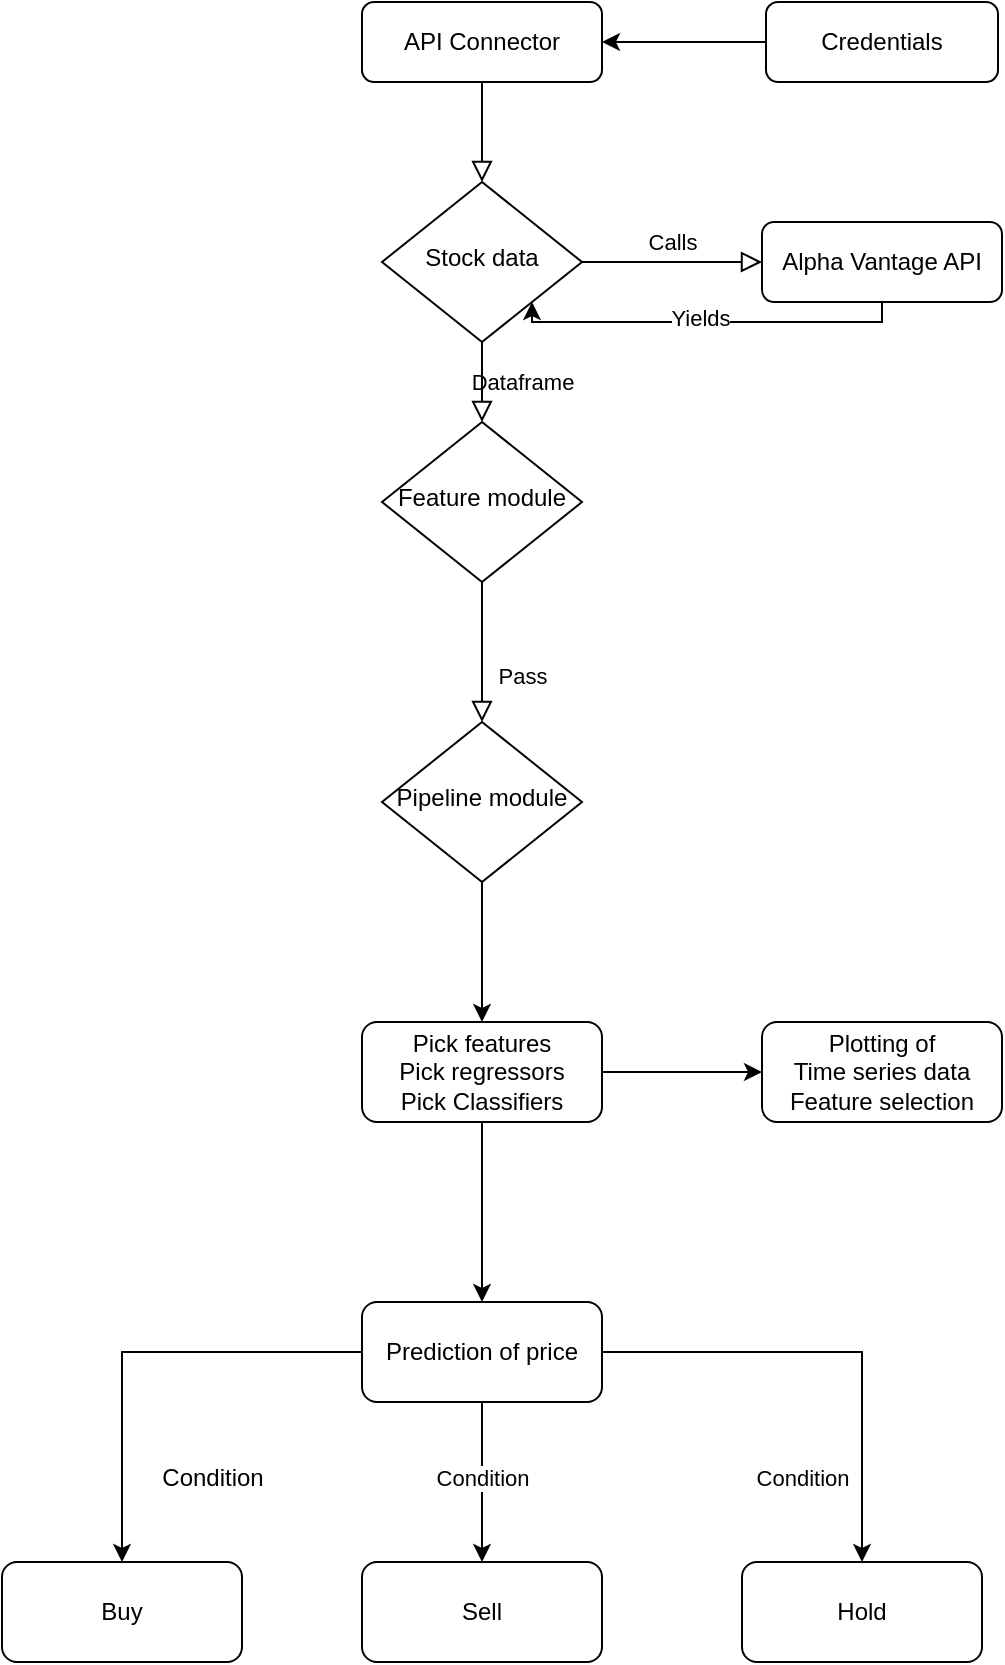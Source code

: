 <mxfile version="13.0.1" type="device"><diagram id="C5RBs43oDa-KdzZeNtuy" name="Page-1"><mxGraphModel dx="1160" dy="618" grid="1" gridSize="10" guides="1" tooltips="1" connect="1" arrows="1" fold="1" page="1" pageScale="1" pageWidth="827" pageHeight="1169" math="0" shadow="0"><root><mxCell id="WIyWlLk6GJQsqaUBKTNV-0"/><mxCell id="WIyWlLk6GJQsqaUBKTNV-1" parent="WIyWlLk6GJQsqaUBKTNV-0"/><mxCell id="WIyWlLk6GJQsqaUBKTNV-2" value="" style="rounded=0;html=1;jettySize=auto;orthogonalLoop=1;fontSize=11;endArrow=block;endFill=0;endSize=8;strokeWidth=1;shadow=0;labelBackgroundColor=none;edgeStyle=orthogonalEdgeStyle;" parent="WIyWlLk6GJQsqaUBKTNV-1" source="WIyWlLk6GJQsqaUBKTNV-3" target="WIyWlLk6GJQsqaUBKTNV-6" edge="1"><mxGeometry relative="1" as="geometry"/></mxCell><mxCell id="WIyWlLk6GJQsqaUBKTNV-3" value="API Connector" style="rounded=1;whiteSpace=wrap;html=1;fontSize=12;glass=0;strokeWidth=1;shadow=0;" parent="WIyWlLk6GJQsqaUBKTNV-1" vertex="1"><mxGeometry x="260" y="80" width="120" height="40" as="geometry"/></mxCell><mxCell id="WIyWlLk6GJQsqaUBKTNV-4" value="Dataframe" style="rounded=0;html=1;jettySize=auto;orthogonalLoop=1;fontSize=11;endArrow=block;endFill=0;endSize=8;strokeWidth=1;shadow=0;labelBackgroundColor=none;edgeStyle=orthogonalEdgeStyle;" parent="WIyWlLk6GJQsqaUBKTNV-1" source="WIyWlLk6GJQsqaUBKTNV-6" target="WIyWlLk6GJQsqaUBKTNV-10" edge="1"><mxGeometry y="20" relative="1" as="geometry"><mxPoint as="offset"/></mxGeometry></mxCell><mxCell id="WIyWlLk6GJQsqaUBKTNV-5" value="Calls" style="edgeStyle=orthogonalEdgeStyle;rounded=0;html=1;jettySize=auto;orthogonalLoop=1;fontSize=11;endArrow=block;endFill=0;endSize=8;strokeWidth=1;shadow=0;labelBackgroundColor=none;" parent="WIyWlLk6GJQsqaUBKTNV-1" source="WIyWlLk6GJQsqaUBKTNV-6" target="WIyWlLk6GJQsqaUBKTNV-7" edge="1"><mxGeometry y="10" relative="1" as="geometry"><mxPoint as="offset"/></mxGeometry></mxCell><mxCell id="WIyWlLk6GJQsqaUBKTNV-6" value="Stock data" style="rhombus;whiteSpace=wrap;html=1;shadow=0;fontFamily=Helvetica;fontSize=12;align=center;strokeWidth=1;spacing=6;spacingTop=-4;" parent="WIyWlLk6GJQsqaUBKTNV-1" vertex="1"><mxGeometry x="270" y="170" width="100" height="80" as="geometry"/></mxCell><mxCell id="ptSIjkcCYwwadencMLN_-3" value="" style="edgeStyle=orthogonalEdgeStyle;rounded=0;orthogonalLoop=1;jettySize=auto;html=1;entryX=1;entryY=1;entryDx=0;entryDy=0;" edge="1" parent="WIyWlLk6GJQsqaUBKTNV-1" source="WIyWlLk6GJQsqaUBKTNV-7" target="WIyWlLk6GJQsqaUBKTNV-6"><mxGeometry relative="1" as="geometry"><Array as="points"><mxPoint x="440" y="240"/><mxPoint x="245" y="240"/></Array></mxGeometry></mxCell><mxCell id="ptSIjkcCYwwadencMLN_-4" value="Yields" style="edgeLabel;html=1;align=center;verticalAlign=middle;resizable=0;points=[];" vertex="1" connectable="0" parent="ptSIjkcCYwwadencMLN_-3"><mxGeometry x="0.042" y="-2" relative="1" as="geometry"><mxPoint as="offset"/></mxGeometry></mxCell><mxCell id="WIyWlLk6GJQsqaUBKTNV-7" value="Alpha Vantage API" style="rounded=1;whiteSpace=wrap;html=1;fontSize=12;glass=0;strokeWidth=1;shadow=0;" parent="WIyWlLk6GJQsqaUBKTNV-1" vertex="1"><mxGeometry x="460" y="190" width="120" height="40" as="geometry"/></mxCell><mxCell id="WIyWlLk6GJQsqaUBKTNV-8" value="Pass" style="rounded=0;html=1;jettySize=auto;orthogonalLoop=1;fontSize=11;endArrow=block;endFill=0;endSize=8;strokeWidth=1;shadow=0;labelBackgroundColor=none;edgeStyle=orthogonalEdgeStyle;entryX=0.5;entryY=0;entryDx=0;entryDy=0;" parent="WIyWlLk6GJQsqaUBKTNV-1" source="WIyWlLk6GJQsqaUBKTNV-10" target="ptSIjkcCYwwadencMLN_-6" edge="1"><mxGeometry x="0.333" y="20" relative="1" as="geometry"><mxPoint as="offset"/><mxPoint x="220" y="430" as="targetPoint"/></mxGeometry></mxCell><mxCell id="WIyWlLk6GJQsqaUBKTNV-10" value="Feature module" style="rhombus;whiteSpace=wrap;html=1;shadow=0;fontFamily=Helvetica;fontSize=12;align=center;strokeWidth=1;spacing=6;spacingTop=-4;" parent="WIyWlLk6GJQsqaUBKTNV-1" vertex="1"><mxGeometry x="270" y="290" width="100" height="80" as="geometry"/></mxCell><mxCell id="ptSIjkcCYwwadencMLN_-2" value="" style="edgeStyle=orthogonalEdgeStyle;rounded=0;orthogonalLoop=1;jettySize=auto;html=1;" edge="1" parent="WIyWlLk6GJQsqaUBKTNV-1" source="ptSIjkcCYwwadencMLN_-1" target="WIyWlLk6GJQsqaUBKTNV-3"><mxGeometry relative="1" as="geometry"/></mxCell><mxCell id="ptSIjkcCYwwadencMLN_-1" value="Credentials" style="rounded=1;whiteSpace=wrap;html=1;fillColor=none;" vertex="1" parent="WIyWlLk6GJQsqaUBKTNV-1"><mxGeometry x="462" y="80" width="116" height="40" as="geometry"/></mxCell><mxCell id="ptSIjkcCYwwadencMLN_-8" value="" style="edgeStyle=orthogonalEdgeStyle;rounded=0;orthogonalLoop=1;jettySize=auto;html=1;entryX=0.5;entryY=0;entryDx=0;entryDy=0;" edge="1" parent="WIyWlLk6GJQsqaUBKTNV-1" source="ptSIjkcCYwwadencMLN_-6" target="ptSIjkcCYwwadencMLN_-9"><mxGeometry relative="1" as="geometry"><mxPoint x="220" y="600" as="targetPoint"/></mxGeometry></mxCell><mxCell id="ptSIjkcCYwwadencMLN_-6" value="Pipeline module" style="rhombus;whiteSpace=wrap;html=1;shadow=0;fontFamily=Helvetica;fontSize=12;align=center;strokeWidth=1;spacing=6;spacingTop=-4;" vertex="1" parent="WIyWlLk6GJQsqaUBKTNV-1"><mxGeometry x="270" y="440" width="100" height="80" as="geometry"/></mxCell><mxCell id="ptSIjkcCYwwadencMLN_-11" value="" style="edgeStyle=orthogonalEdgeStyle;rounded=0;orthogonalLoop=1;jettySize=auto;html=1;" edge="1" parent="WIyWlLk6GJQsqaUBKTNV-1" source="ptSIjkcCYwwadencMLN_-9" target="ptSIjkcCYwwadencMLN_-10"><mxGeometry relative="1" as="geometry"/></mxCell><mxCell id="ptSIjkcCYwwadencMLN_-13" value="" style="edgeStyle=orthogonalEdgeStyle;rounded=0;orthogonalLoop=1;jettySize=auto;html=1;" edge="1" parent="WIyWlLk6GJQsqaUBKTNV-1" source="ptSIjkcCYwwadencMLN_-9" target="ptSIjkcCYwwadencMLN_-12"><mxGeometry relative="1" as="geometry"/></mxCell><mxCell id="ptSIjkcCYwwadencMLN_-9" value="&lt;div&gt;Pick features&lt;/div&gt;&lt;div&gt;Pick regressors&lt;/div&gt;&lt;div&gt;Pick Classifiers&lt;br&gt;&lt;/div&gt;" style="rounded=1;whiteSpace=wrap;html=1;fillColor=none;" vertex="1" parent="WIyWlLk6GJQsqaUBKTNV-1"><mxGeometry x="260" y="590" width="120" height="50" as="geometry"/></mxCell><mxCell id="ptSIjkcCYwwadencMLN_-15" value="" style="edgeStyle=orthogonalEdgeStyle;rounded=0;orthogonalLoop=1;jettySize=auto;html=1;" edge="1" parent="WIyWlLk6GJQsqaUBKTNV-1" source="ptSIjkcCYwwadencMLN_-12" target="ptSIjkcCYwwadencMLN_-14"><mxGeometry relative="1" as="geometry"/></mxCell><mxCell id="ptSIjkcCYwwadencMLN_-21" value="Condition" style="edgeLabel;html=1;align=center;verticalAlign=middle;resizable=0;points=[];" vertex="1" connectable="0" parent="ptSIjkcCYwwadencMLN_-15"><mxGeometry y="3" relative="1" as="geometry"><mxPoint x="-3" y="-2" as="offset"/></mxGeometry></mxCell><mxCell id="ptSIjkcCYwwadencMLN_-17" value="" style="edgeStyle=orthogonalEdgeStyle;rounded=0;orthogonalLoop=1;jettySize=auto;html=1;" edge="1" parent="WIyWlLk6GJQsqaUBKTNV-1" source="ptSIjkcCYwwadencMLN_-12" target="ptSIjkcCYwwadencMLN_-16"><mxGeometry relative="1" as="geometry"/></mxCell><mxCell id="ptSIjkcCYwwadencMLN_-19" value="" style="edgeStyle=orthogonalEdgeStyle;rounded=0;orthogonalLoop=1;jettySize=auto;html=1;" edge="1" parent="WIyWlLk6GJQsqaUBKTNV-1" source="ptSIjkcCYwwadencMLN_-12" target="ptSIjkcCYwwadencMLN_-18"><mxGeometry relative="1" as="geometry"/></mxCell><mxCell id="ptSIjkcCYwwadencMLN_-22" value="Condition" style="edgeLabel;html=1;align=center;verticalAlign=middle;resizable=0;points=[];" vertex="1" connectable="0" parent="ptSIjkcCYwwadencMLN_-19"><mxGeometry x="0.557" y="1" relative="1" as="geometry"><mxPoint x="-31" y="10" as="offset"/></mxGeometry></mxCell><mxCell id="ptSIjkcCYwwadencMLN_-12" value="Prediction of price" style="rounded=1;whiteSpace=wrap;html=1;fillColor=none;" vertex="1" parent="WIyWlLk6GJQsqaUBKTNV-1"><mxGeometry x="260" y="730" width="120" height="50" as="geometry"/></mxCell><mxCell id="ptSIjkcCYwwadencMLN_-18" value="Hold" style="rounded=1;whiteSpace=wrap;html=1;fillColor=none;" vertex="1" parent="WIyWlLk6GJQsqaUBKTNV-1"><mxGeometry x="450" y="860" width="120" height="50" as="geometry"/></mxCell><mxCell id="ptSIjkcCYwwadencMLN_-16" value="Buy" style="rounded=1;whiteSpace=wrap;html=1;fillColor=none;" vertex="1" parent="WIyWlLk6GJQsqaUBKTNV-1"><mxGeometry x="80" y="860" width="120" height="50" as="geometry"/></mxCell><mxCell id="ptSIjkcCYwwadencMLN_-14" value="Sell" style="rounded=1;whiteSpace=wrap;html=1;fillColor=none;" vertex="1" parent="WIyWlLk6GJQsqaUBKTNV-1"><mxGeometry x="260" y="860" width="120" height="50" as="geometry"/></mxCell><mxCell id="ptSIjkcCYwwadencMLN_-10" value="&lt;div&gt;Plotting of &lt;br&gt;&lt;/div&gt;&lt;div&gt;Time series data&lt;/div&gt;&lt;div&gt;Feature selection&lt;br&gt;&lt;/div&gt;" style="rounded=1;whiteSpace=wrap;html=1;fillColor=none;" vertex="1" parent="WIyWlLk6GJQsqaUBKTNV-1"><mxGeometry x="460" y="590" width="120" height="50" as="geometry"/></mxCell><mxCell id="ptSIjkcCYwwadencMLN_-20" value="Condition" style="text;html=1;align=center;verticalAlign=middle;resizable=0;points=[];autosize=1;" vertex="1" parent="WIyWlLk6GJQsqaUBKTNV-1"><mxGeometry x="150" y="808" width="70" height="20" as="geometry"/></mxCell></root></mxGraphModel></diagram></mxfile>